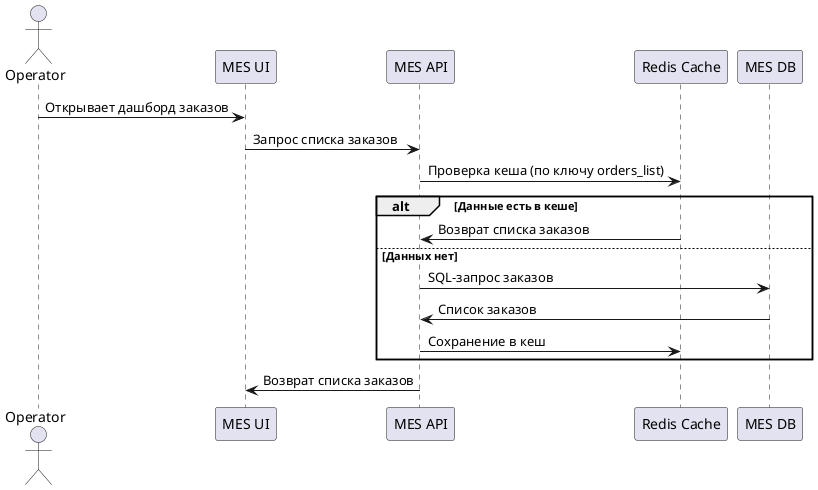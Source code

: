 @startuml
actor Operator
participant MES_UI as "MES UI"
participant MES_API as "MES API"
participant Cache as "Redis Cache"
participant MES_DB as "MES DB"

Operator -> MES_UI: Открывает дашборд заказов
MES_UI -> MES_API: Запрос списка заказов
MES_API -> Cache: Проверка кеша (по ключу orders_list)
alt Данные есть в кеше
    Cache -> MES_API: Возврат списка заказов
else Данных нет
    MES_API -> MES_DB: SQL-запрос заказов
    MES_DB -> MES_API: Список заказов
    MES_API -> Cache: Сохранение в кеш
end
MES_API -> MES_UI: Возврат списка заказов
@enduml